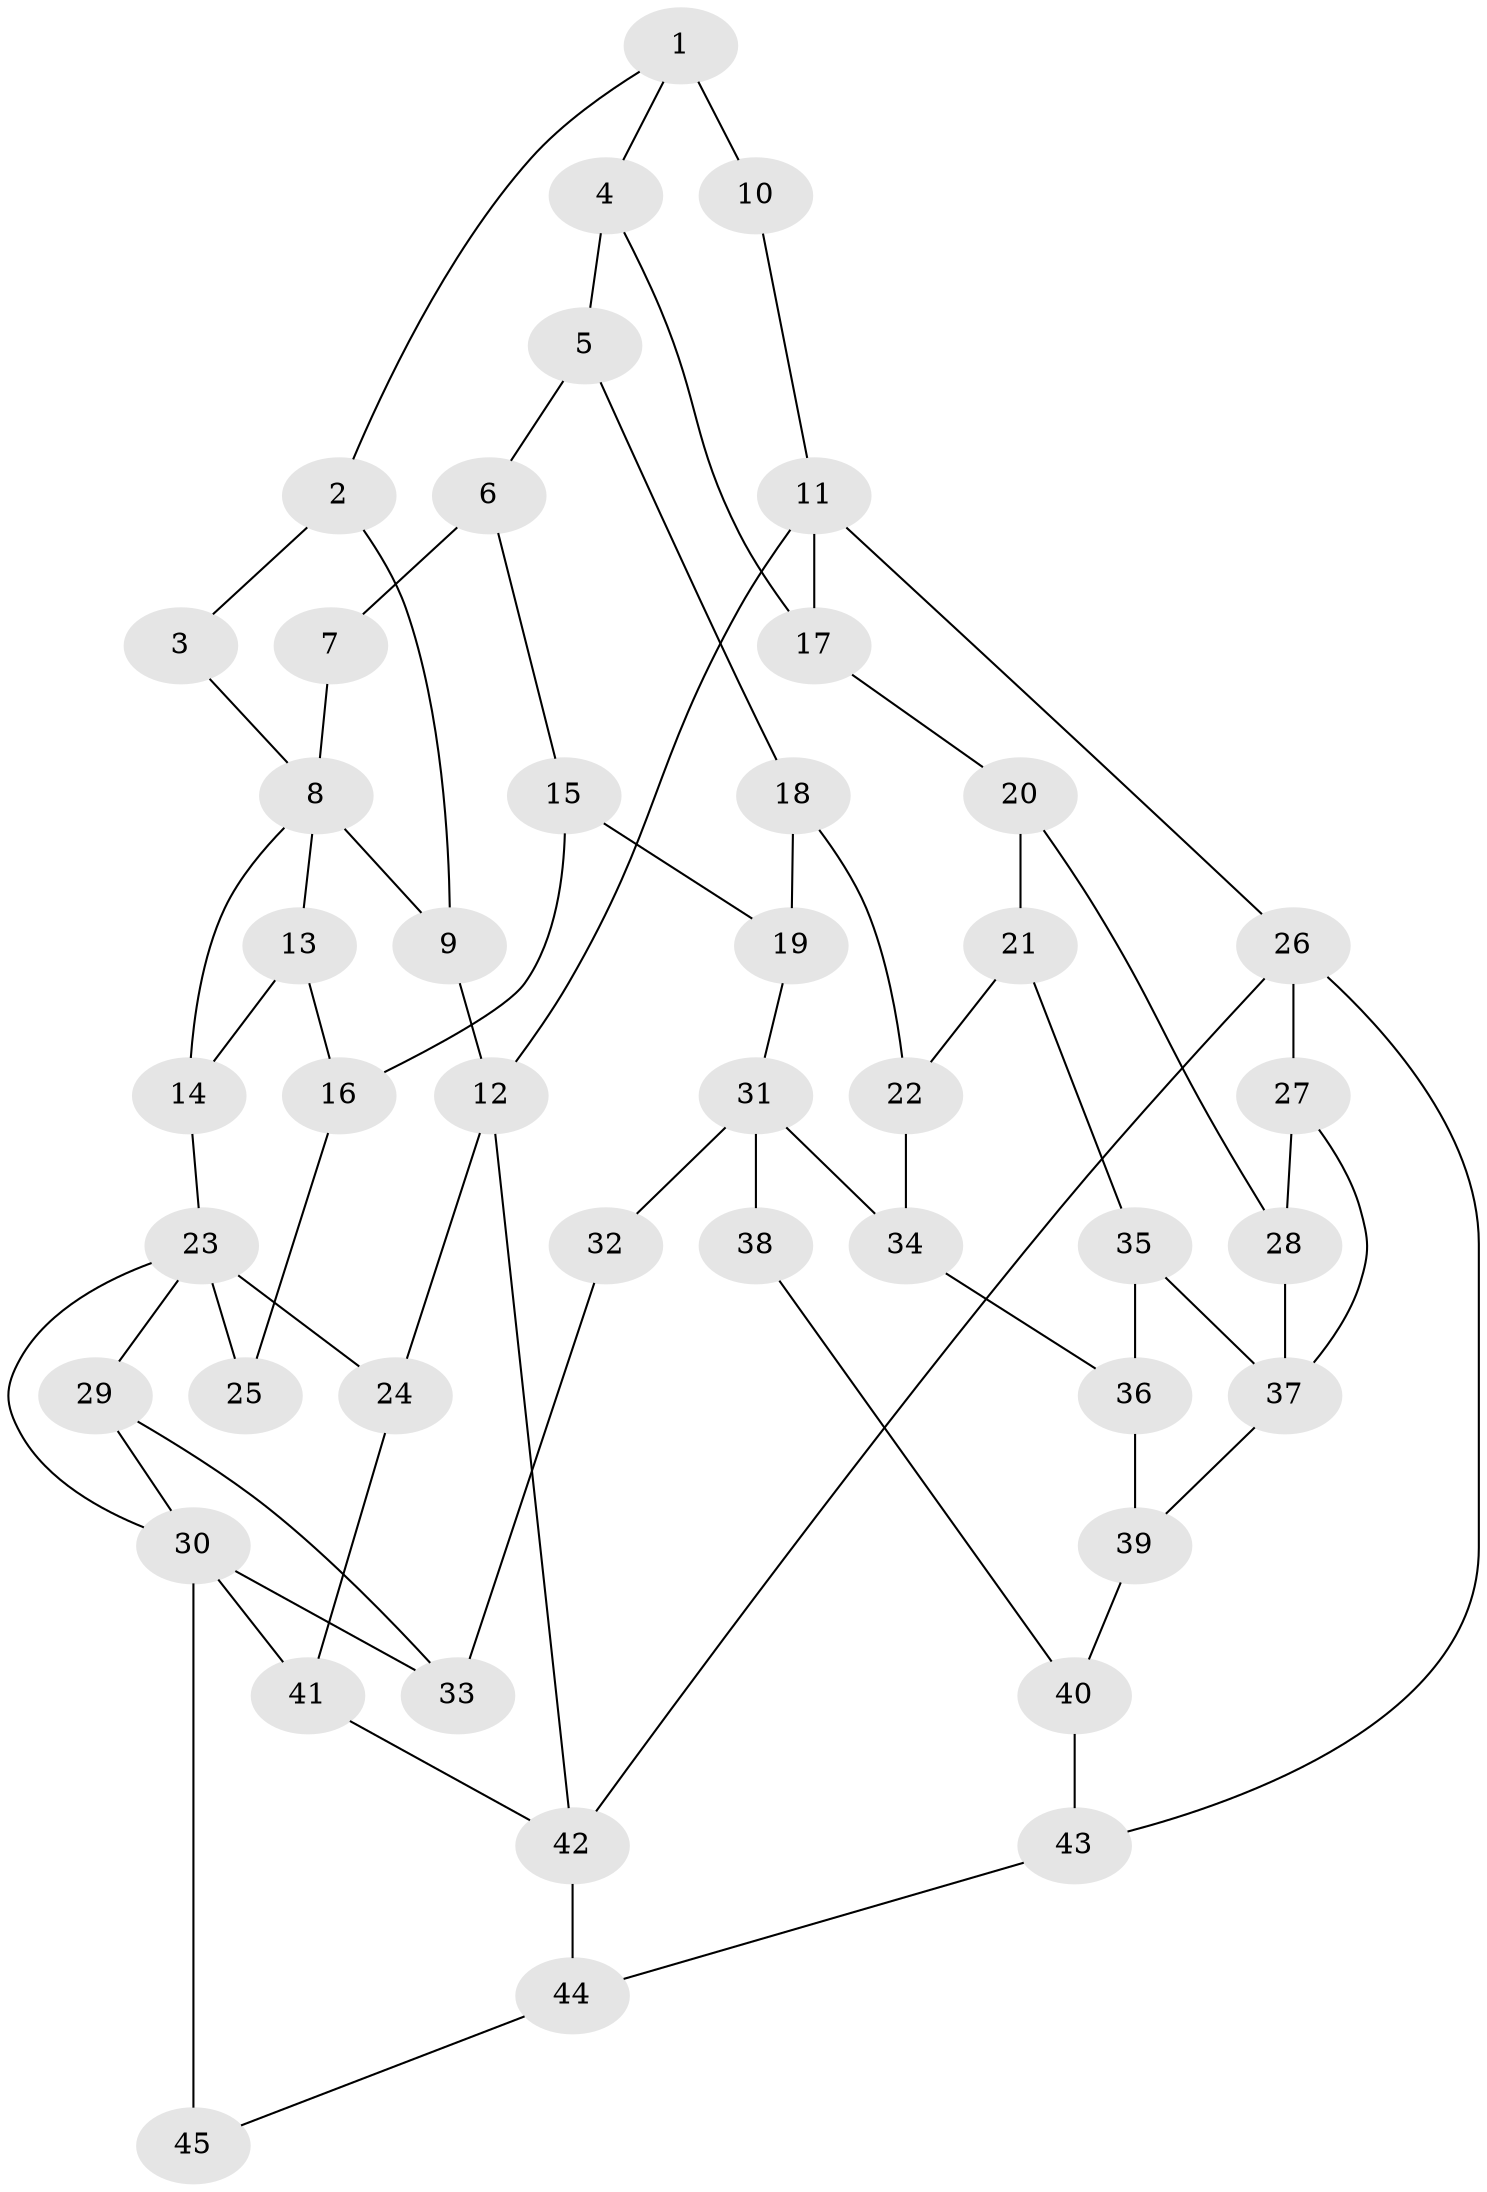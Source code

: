 // original degree distribution, {3: 0.03225806451612903, 4: 0.27419354838709675, 5: 0.45161290322580644, 6: 0.24193548387096775}
// Generated by graph-tools (version 1.1) at 2025/54/03/04/25 22:54:21]
// undirected, 45 vertices, 70 edges
graph export_dot {
  node [color=gray90,style=filled];
  1;
  2;
  3;
  4;
  5;
  6;
  7;
  8;
  9;
  10;
  11;
  12;
  13;
  14;
  15;
  16;
  17;
  18;
  19;
  20;
  21;
  22;
  23;
  24;
  25;
  26;
  27;
  28;
  29;
  30;
  31;
  32;
  33;
  34;
  35;
  36;
  37;
  38;
  39;
  40;
  41;
  42;
  43;
  44;
  45;
  1 -- 2 [weight=1.0];
  1 -- 4 [weight=1.0];
  1 -- 10 [weight=2.0];
  2 -- 3 [weight=1.0];
  2 -- 9 [weight=1.0];
  3 -- 8 [weight=1.0];
  4 -- 5 [weight=1.0];
  4 -- 17 [weight=1.0];
  5 -- 6 [weight=1.0];
  5 -- 18 [weight=1.0];
  6 -- 7 [weight=1.0];
  6 -- 15 [weight=1.0];
  7 -- 8 [weight=2.0];
  8 -- 9 [weight=1.0];
  8 -- 13 [weight=1.0];
  8 -- 14 [weight=1.0];
  9 -- 12 [weight=1.0];
  10 -- 11 [weight=1.0];
  11 -- 12 [weight=1.0];
  11 -- 17 [weight=1.0];
  11 -- 26 [weight=1.0];
  12 -- 24 [weight=1.0];
  12 -- 42 [weight=1.0];
  13 -- 14 [weight=1.0];
  13 -- 16 [weight=1.0];
  14 -- 23 [weight=1.0];
  15 -- 16 [weight=1.0];
  15 -- 19 [weight=1.0];
  16 -- 25 [weight=1.0];
  17 -- 20 [weight=1.0];
  18 -- 19 [weight=1.0];
  18 -- 22 [weight=1.0];
  19 -- 31 [weight=1.0];
  20 -- 21 [weight=1.0];
  20 -- 28 [weight=1.0];
  21 -- 22 [weight=1.0];
  21 -- 35 [weight=1.0];
  22 -- 34 [weight=1.0];
  23 -- 24 [weight=1.0];
  23 -- 25 [weight=2.0];
  23 -- 29 [weight=1.0];
  23 -- 30 [weight=1.0];
  24 -- 41 [weight=1.0];
  26 -- 27 [weight=1.0];
  26 -- 42 [weight=1.0];
  26 -- 43 [weight=1.0];
  27 -- 28 [weight=1.0];
  27 -- 37 [weight=1.0];
  28 -- 37 [weight=1.0];
  29 -- 30 [weight=1.0];
  29 -- 33 [weight=1.0];
  30 -- 33 [weight=1.0];
  30 -- 41 [weight=1.0];
  30 -- 45 [weight=2.0];
  31 -- 32 [weight=2.0];
  31 -- 34 [weight=1.0];
  31 -- 38 [weight=2.0];
  32 -- 33 [weight=1.0];
  34 -- 36 [weight=1.0];
  35 -- 36 [weight=1.0];
  35 -- 37 [weight=1.0];
  36 -- 39 [weight=1.0];
  37 -- 39 [weight=1.0];
  38 -- 40 [weight=1.0];
  39 -- 40 [weight=1.0];
  40 -- 43 [weight=1.0];
  41 -- 42 [weight=1.0];
  42 -- 44 [weight=1.0];
  43 -- 44 [weight=1.0];
  44 -- 45 [weight=1.0];
}

